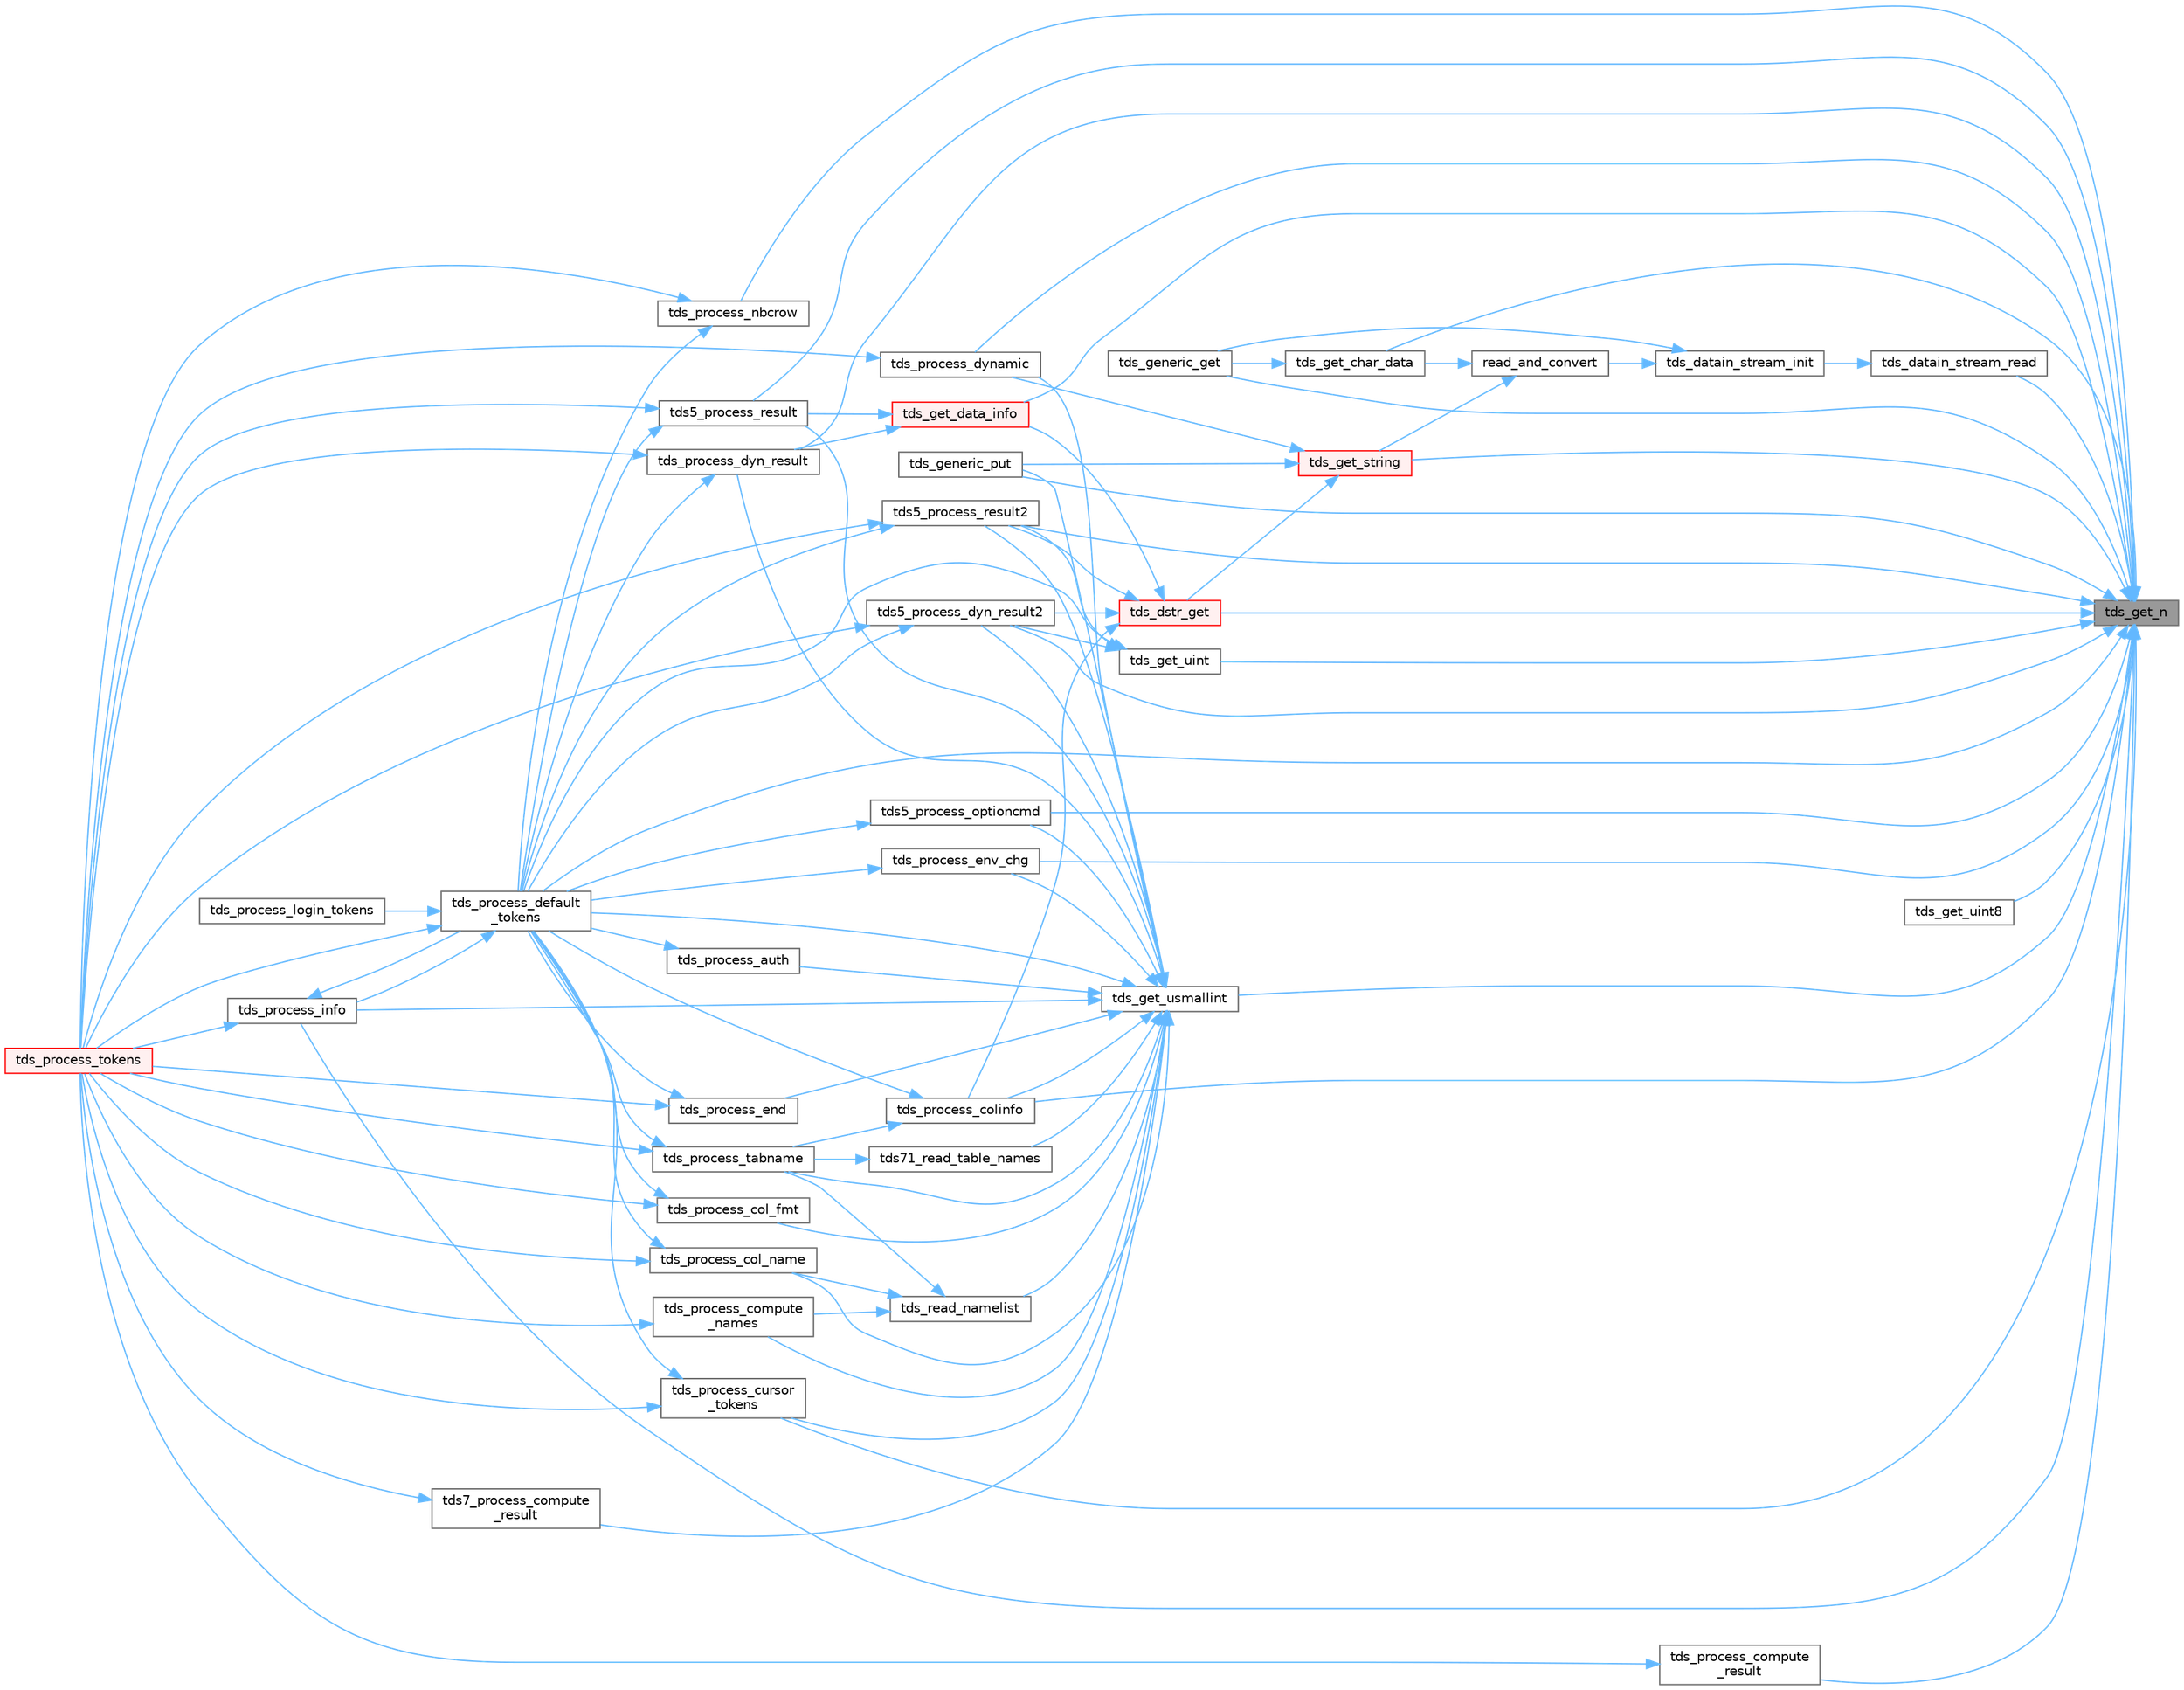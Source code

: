 digraph "tds_get_n"
{
 // LATEX_PDF_SIZE
  bgcolor="transparent";
  edge [fontname=Helvetica,fontsize=10,labelfontname=Helvetica,labelfontsize=10];
  node [fontname=Helvetica,fontsize=10,shape=box,height=0.2,width=0.4];
  rankdir="RL";
  Node1 [id="Node000001",label="tds_get_n",height=0.2,width=0.4,color="gray40", fillcolor="grey60", style="filled", fontcolor="black",tooltip="Get N bytes from the buffer and return them in the already allocated space   given to us."];
  Node1 -> Node2 [id="edge1_Node000001_Node000002",dir="back",color="steelblue1",style="solid",tooltip=" "];
  Node2 [id="Node000002",label="tds5_process_dyn_result2",height=0.2,width=0.4,color="grey40", fillcolor="white", style="filled",URL="$a00580.html#gae688b515631141acfbc41bbb91c8b921",tooltip="Process new TDS 5.0 token for describing output parameters."];
  Node2 -> Node3 [id="edge2_Node000002_Node000003",dir="back",color="steelblue1",style="solid",tooltip=" "];
  Node3 [id="Node000003",label="tds_process_default\l_tokens",height=0.2,width=0.4,color="grey40", fillcolor="white", style="filled",URL="$a00580.html#ga39453d084f3f780ac4602d4abf2839f7",tooltip="tds_process_default_tokens() is a catch all function that is called to process tokens not known to ot..."];
  Node3 -> Node4 [id="edge3_Node000003_Node000004",dir="back",color="steelblue1",style="solid",tooltip=" "];
  Node4 [id="Node000004",label="tds_process_info",height=0.2,width=0.4,color="grey40", fillcolor="white", style="filled",URL="$a00580.html#ga65a2316369529731732f200c190d05d6",tooltip="tds_process_info() is called for INFO, ERR, or EED tokens and is responsible for calling the CLI's me..."];
  Node4 -> Node3 [id="edge4_Node000004_Node000003",dir="back",color="steelblue1",style="solid",tooltip=" "];
  Node4 -> Node5 [id="edge5_Node000004_Node000005",dir="back",color="steelblue1",style="solid",tooltip=" "];
  Node5 [id="Node000005",label="tds_process_tokens",height=0.2,width=0.4,color="red", fillcolor="#FFF0F0", style="filled",URL="$a00580.html#gabfc9de1d1fe718818caf63a4be4035a6",tooltip="process all streams."];
  Node3 -> Node37 [id="edge6_Node000003_Node000037",dir="back",color="steelblue1",style="solid",tooltip=" "];
  Node37 [id="Node000037",label="tds_process_login_tokens",height=0.2,width=0.4,color="grey40", fillcolor="white", style="filled",URL="$a00580.html#ga93945b42d45ee28ae1296b35a1c1e9bb",tooltip="tds_process_login_tokens() is called after sending the login packet to the server."];
  Node3 -> Node5 [id="edge7_Node000003_Node000005",dir="back",color="steelblue1",style="solid",tooltip=" "];
  Node2 -> Node5 [id="edge8_Node000002_Node000005",dir="back",color="steelblue1",style="solid",tooltip=" "];
  Node1 -> Node38 [id="edge9_Node000001_Node000038",dir="back",color="steelblue1",style="solid",tooltip=" "];
  Node38 [id="Node000038",label="tds5_process_optioncmd",height=0.2,width=0.4,color="grey40", fillcolor="white", style="filled",URL="$a00580.html#gaa6a7e5aeb10a1322911c47be9c43e2d2",tooltip="Process option cmd results."];
  Node38 -> Node3 [id="edge10_Node000038_Node000003",dir="back",color="steelblue1",style="solid",tooltip=" "];
  Node1 -> Node39 [id="edge11_Node000001_Node000039",dir="back",color="steelblue1",style="solid",tooltip=" "];
  Node39 [id="Node000039",label="tds5_process_result",height=0.2,width=0.4,color="grey40", fillcolor="white", style="filled",URL="$a00580.html#ga547b2f48659f77a69aa802d861ac827d",tooltip="tds5_process_result() is the TDS 5.0 result set processing routine."];
  Node39 -> Node3 [id="edge12_Node000039_Node000003",dir="back",color="steelblue1",style="solid",tooltip=" "];
  Node39 -> Node5 [id="edge13_Node000039_Node000005",dir="back",color="steelblue1",style="solid",tooltip=" "];
  Node1 -> Node40 [id="edge14_Node000001_Node000040",dir="back",color="steelblue1",style="solid",tooltip=" "];
  Node40 [id="Node000040",label="tds5_process_result2",height=0.2,width=0.4,color="grey40", fillcolor="white", style="filled",URL="$a00580.html#gabe2bdd5a41ce067cb31aef18ff81cb1c",tooltip="tds5_process_result2() is the new TDS 5.0 result set processing routine."];
  Node40 -> Node3 [id="edge15_Node000040_Node000003",dir="back",color="steelblue1",style="solid",tooltip=" "];
  Node40 -> Node5 [id="edge16_Node000040_Node000005",dir="back",color="steelblue1",style="solid",tooltip=" "];
  Node1 -> Node41 [id="edge17_Node000001_Node000041",dir="back",color="steelblue1",style="solid",tooltip=" "];
  Node41 [id="Node000041",label="tds_datain_stream_read",height=0.2,width=0.4,color="grey40", fillcolor="white", style="filled",URL="$a01467.html#a04b537d889f7d4c9b9701eb81baf7efd",tooltip="Reads data from network for input stream."];
  Node41 -> Node42 [id="edge18_Node000041_Node000042",dir="back",color="steelblue1",style="solid",tooltip=" "];
  Node42 [id="Node000042",label="tds_datain_stream_init",height=0.2,width=0.4,color="grey40", fillcolor="white", style="filled",URL="$a01467.html#abc3a77c8aa28842e7f28583cbabc1415",tooltip="Initialize a data input stream."];
  Node42 -> Node43 [id="edge19_Node000042_Node000043",dir="back",color="steelblue1",style="solid",tooltip=" "];
  Node43 [id="Node000043",label="read_and_convert",height=0.2,width=0.4,color="grey40", fillcolor="white", style="filled",URL="$a00579.html#ga676c4dee6522815b16fdc8e448e43590",tooltip="For UTF-8 and similar, tds_iconv() may encounter a partial sequence when the chunk boundary is not al..."];
  Node43 -> Node44 [id="edge20_Node000043_Node000044",dir="back",color="steelblue1",style="solid",tooltip=" "];
  Node44 [id="Node000044",label="tds_get_char_data",height=0.2,width=0.4,color="grey40", fillcolor="white", style="filled",URL="$a00579.html#ga8d214089b6e97fc0da5e0be09f216d73",tooltip="Fetch character data the wire."];
  Node44 -> Node45 [id="edge21_Node000044_Node000045",dir="back",color="steelblue1",style="solid",tooltip=" "];
  Node45 [id="Node000045",label="tds_generic_get",height=0.2,width=0.4,color="grey40", fillcolor="white", style="filled",URL="$a00260.html#abac4d689e0e31e80587f89247c6395a4",tooltip="Read a data from wire."];
  Node43 -> Node46 [id="edge22_Node000043_Node000046",dir="back",color="steelblue1",style="solid",tooltip=" "];
  Node46 [id="Node000046",label="tds_get_string",height=0.2,width=0.4,color="red", fillcolor="#FFF0F0", style="filled",URL="$a00579.html#ga90f080e6e9448feac15dee1370d66802",tooltip="Fetch a string from the wire."];
  Node46 -> Node54 [id="edge23_Node000046_Node000054",dir="back",color="steelblue1",style="solid",tooltip=" "];
  Node54 [id="Node000054",label="tds_dstr_get",height=0.2,width=0.4,color="red", fillcolor="#FFF0F0", style="filled",URL="$a00579.html#ga017c427e9599c031be5c555cb32abe2c",tooltip="Reads a string from wire and put in a DSTR."];
  Node54 -> Node2 [id="edge24_Node000054_Node000002",dir="back",color="steelblue1",style="solid",tooltip=" "];
  Node54 -> Node40 [id="edge25_Node000054_Node000040",dir="back",color="steelblue1",style="solid",tooltip=" "];
  Node54 -> Node58 [id="edge26_Node000054_Node000058",dir="back",color="steelblue1",style="solid",tooltip=" "];
  Node58 [id="Node000058",label="tds_get_data_info",height=0.2,width=0.4,color="red", fillcolor="#FFF0F0", style="filled",URL="$a00580.html#gad9b6b86f48be077fb44ac603845a0c27",tooltip="Reads data metadata from wire."];
  Node58 -> Node39 [id="edge27_Node000058_Node000039",dir="back",color="steelblue1",style="solid",tooltip=" "];
  Node58 -> Node59 [id="edge28_Node000058_Node000059",dir="back",color="steelblue1",style="solid",tooltip=" "];
  Node59 [id="Node000059",label="tds_process_dyn_result",height=0.2,width=0.4,color="grey40", fillcolor="white", style="filled",URL="$a00580.html#ga416cf119c1d4a0fca27dc5b50c261358",tooltip="Process results from dynamic."];
  Node59 -> Node3 [id="edge29_Node000059_Node000003",dir="back",color="steelblue1",style="solid",tooltip=" "];
  Node59 -> Node5 [id="edge30_Node000059_Node000005",dir="back",color="steelblue1",style="solid",tooltip=" "];
  Node54 -> Node62 [id="edge31_Node000054_Node000062",dir="back",color="steelblue1",style="solid",tooltip=" "];
  Node62 [id="Node000062",label="tds_process_colinfo",height=0.2,width=0.4,color="grey40", fillcolor="white", style="filled",URL="$a00580.html#ga22c7f413d43fc0d511e122a3de389166",tooltip="Reads column information."];
  Node62 -> Node3 [id="edge32_Node000062_Node000003",dir="back",color="steelblue1",style="solid",tooltip=" "];
  Node62 -> Node49 [id="edge33_Node000062_Node000049",dir="back",color="steelblue1",style="solid",tooltip=" "];
  Node49 [id="Node000049",label="tds_process_tabname",height=0.2,width=0.4,color="grey40", fillcolor="white", style="filled",URL="$a00580.html#gaeec59bca9bd0c5388e245f0d19d9c81a",tooltip="Process list of table from network."];
  Node49 -> Node3 [id="edge34_Node000049_Node000003",dir="back",color="steelblue1",style="solid",tooltip=" "];
  Node49 -> Node5 [id="edge35_Node000049_Node000005",dir="back",color="steelblue1",style="solid",tooltip=" "];
  Node46 -> Node63 [id="edge36_Node000046_Node000063",dir="back",color="steelblue1",style="solid",tooltip=" "];
  Node63 [id="Node000063",label="tds_generic_put",height=0.2,width=0.4,color="grey40", fillcolor="white", style="filled",URL="$a00260.html#a84e17808683ba2dd956e811a42e23176",tooltip="Write data to wire."];
  Node46 -> Node64 [id="edge37_Node000046_Node000064",dir="back",color="steelblue1",style="solid",tooltip=" "];
  Node64 [id="Node000064",label="tds_process_dynamic",height=0.2,width=0.4,color="grey40", fillcolor="white", style="filled",URL="$a00580.html#ga5cfc0340d8d717e67f60037e029b2142",tooltip="tds_process_dynamic() finds the element of the dyns array for the id"];
  Node64 -> Node5 [id="edge38_Node000064_Node000005",dir="back",color="steelblue1",style="solid",tooltip=" "];
  Node42 -> Node45 [id="edge39_Node000042_Node000045",dir="back",color="steelblue1",style="solid",tooltip=" "];
  Node1 -> Node54 [id="edge40_Node000001_Node000054",dir="back",color="steelblue1",style="solid",tooltip=" "];
  Node1 -> Node45 [id="edge41_Node000001_Node000045",dir="back",color="steelblue1",style="solid",tooltip=" "];
  Node1 -> Node63 [id="edge42_Node000001_Node000063",dir="back",color="steelblue1",style="solid",tooltip=" "];
  Node1 -> Node44 [id="edge43_Node000001_Node000044",dir="back",color="steelblue1",style="solid",tooltip=" "];
  Node1 -> Node58 [id="edge44_Node000001_Node000058",dir="back",color="steelblue1",style="solid",tooltip=" "];
  Node1 -> Node46 [id="edge45_Node000001_Node000046",dir="back",color="steelblue1",style="solid",tooltip=" "];
  Node1 -> Node65 [id="edge46_Node000001_Node000065",dir="back",color="steelblue1",style="solid",tooltip=" "];
  Node65 [id="Node000065",label="tds_get_uint",height=0.2,width=0.4,color="grey40", fillcolor="white", style="filled",URL="$a00579.html#ga9ac121c269e203337a48c5bf8afc48c3",tooltip="Get an int32 from the server."];
  Node65 -> Node2 [id="edge47_Node000065_Node000002",dir="back",color="steelblue1",style="solid",tooltip=" "];
  Node65 -> Node40 [id="edge48_Node000065_Node000040",dir="back",color="steelblue1",style="solid",tooltip=" "];
  Node65 -> Node3 [id="edge49_Node000065_Node000003",dir="back",color="steelblue1",style="solid",tooltip=" "];
  Node1 -> Node66 [id="edge50_Node000001_Node000066",dir="back",color="steelblue1",style="solid",tooltip=" "];
  Node66 [id="Node000066",label="tds_get_uint8",height=0.2,width=0.4,color="grey40", fillcolor="white", style="filled",URL="$a00579.html#ga8ab6c87318eaf15ea17a9575763f7809",tooltip="Get an uint64 from the server."];
  Node1 -> Node67 [id="edge51_Node000001_Node000067",dir="back",color="steelblue1",style="solid",tooltip=" "];
  Node67 [id="Node000067",label="tds_get_usmallint",height=0.2,width=0.4,color="grey40", fillcolor="white", style="filled",URL="$a00579.html#gad38aa5b9547817854ccba1fcc7855861",tooltip="Get an int16 from the server."];
  Node67 -> Node2 [id="edge52_Node000067_Node000002",dir="back",color="steelblue1",style="solid",tooltip=" "];
  Node67 -> Node38 [id="edge53_Node000067_Node000038",dir="back",color="steelblue1",style="solid",tooltip=" "];
  Node67 -> Node39 [id="edge54_Node000067_Node000039",dir="back",color="steelblue1",style="solid",tooltip=" "];
  Node67 -> Node40 [id="edge55_Node000067_Node000040",dir="back",color="steelblue1",style="solid",tooltip=" "];
  Node67 -> Node48 [id="edge56_Node000067_Node000048",dir="back",color="steelblue1",style="solid",tooltip=" "];
  Node48 [id="Node000048",label="tds71_read_table_names",height=0.2,width=0.4,color="grey40", fillcolor="white", style="filled",URL="$a00580.html#ga7482b5730d880fcedbe9fcd609a550ce",tooltip="Reads table names for TDS 7.1+."];
  Node48 -> Node49 [id="edge57_Node000048_Node000049",dir="back",color="steelblue1",style="solid",tooltip=" "];
  Node67 -> Node56 [id="edge58_Node000067_Node000056",dir="back",color="steelblue1",style="solid",tooltip=" "];
  Node56 [id="Node000056",label="tds7_process_compute\l_result",height=0.2,width=0.4,color="grey40", fillcolor="white", style="filled",URL="$a00580.html#ga6728e344caa20aea1def85f58dea138b",tooltip="tds7_process_compute_result() processes compute result sets for TDS 7/8."];
  Node56 -> Node5 [id="edge59_Node000056_Node000005",dir="back",color="steelblue1",style="solid",tooltip=" "];
  Node67 -> Node63 [id="edge60_Node000067_Node000063",dir="back",color="steelblue1",style="solid",tooltip=" "];
  Node67 -> Node68 [id="edge61_Node000067_Node000068",dir="back",color="steelblue1",style="solid",tooltip=" "];
  Node68 [id="Node000068",label="tds_process_auth",height=0.2,width=0.4,color="grey40", fillcolor="white", style="filled",URL="$a00580.html#ga4e1e52e09b0c27a9b9f53eb6b539afce",tooltip="Process authentication token."];
  Node68 -> Node3 [id="edge62_Node000068_Node000003",dir="back",color="steelblue1",style="solid",tooltip=" "];
  Node67 -> Node69 [id="edge63_Node000067_Node000069",dir="back",color="steelblue1",style="solid",tooltip=" "];
  Node69 [id="Node000069",label="tds_process_col_fmt",height=0.2,width=0.4,color="grey40", fillcolor="white", style="filled",URL="$a00580.html#ga4e3dd9d3614f5f0433b78b761dd68741",tooltip="tds_process_col_fmt() is the other half of result set processing under TDS 4.2."];
  Node69 -> Node3 [id="edge64_Node000069_Node000003",dir="back",color="steelblue1",style="solid",tooltip=" "];
  Node69 -> Node5 [id="edge65_Node000069_Node000005",dir="back",color="steelblue1",style="solid",tooltip=" "];
  Node67 -> Node52 [id="edge66_Node000067_Node000052",dir="back",color="steelblue1",style="solid",tooltip=" "];
  Node52 [id="Node000052",label="tds_process_col_name",height=0.2,width=0.4,color="grey40", fillcolor="white", style="filled",URL="$a00580.html#ga905d2fa5e1b602817bd16bb0fcf9eadb",tooltip="tds_process_col_name() is one half of the result set under TDS 4.2 it contains all the column names,..."];
  Node52 -> Node3 [id="edge67_Node000052_Node000003",dir="back",color="steelblue1",style="solid",tooltip=" "];
  Node52 -> Node5 [id="edge68_Node000052_Node000005",dir="back",color="steelblue1",style="solid",tooltip=" "];
  Node67 -> Node62 [id="edge69_Node000067_Node000062",dir="back",color="steelblue1",style="solid",tooltip=" "];
  Node67 -> Node53 [id="edge70_Node000067_Node000053",dir="back",color="steelblue1",style="solid",tooltip=" "];
  Node53 [id="Node000053",label="tds_process_compute\l_names",height=0.2,width=0.4,color="grey40", fillcolor="white", style="filled",URL="$a00580.html#gae5b3e01f3d665f9e377de091f46f1ab9",tooltip="tds_process_compute_names() processes compute result sets."];
  Node53 -> Node5 [id="edge71_Node000053_Node000005",dir="back",color="steelblue1",style="solid",tooltip=" "];
  Node67 -> Node70 [id="edge72_Node000067_Node000070",dir="back",color="steelblue1",style="solid",tooltip=" "];
  Node70 [id="Node000070",label="tds_process_cursor\l_tokens",height=0.2,width=0.4,color="grey40", fillcolor="white", style="filled",URL="$a00580.html#ga315d875d90c64d12d61fc9e33b4dee96",tooltip="Reads cursor command results."];
  Node70 -> Node3 [id="edge73_Node000070_Node000003",dir="back",color="steelblue1",style="solid",tooltip=" "];
  Node70 -> Node5 [id="edge74_Node000070_Node000005",dir="back",color="steelblue1",style="solid",tooltip=" "];
  Node67 -> Node3 [id="edge75_Node000067_Node000003",dir="back",color="steelblue1",style="solid",tooltip=" "];
  Node67 -> Node59 [id="edge76_Node000067_Node000059",dir="back",color="steelblue1",style="solid",tooltip=" "];
  Node67 -> Node64 [id="edge77_Node000067_Node000064",dir="back",color="steelblue1",style="solid",tooltip=" "];
  Node67 -> Node34 [id="edge78_Node000067_Node000034",dir="back",color="steelblue1",style="solid",tooltip=" "];
  Node34 [id="Node000034",label="tds_process_end",height=0.2,width=0.4,color="grey40", fillcolor="white", style="filled",URL="$a00580.html#ga7a081cf9bb8f04ead12f0299fb7c4cd9",tooltip="tds_process_end() processes any of the DONE, DONEPROC, or DONEINPROC tokens."];
  Node34 -> Node3 [id="edge79_Node000034_Node000003",dir="back",color="steelblue1",style="solid",tooltip=" "];
  Node34 -> Node5 [id="edge80_Node000034_Node000005",dir="back",color="steelblue1",style="solid",tooltip=" "];
  Node67 -> Node50 [id="edge81_Node000067_Node000050",dir="back",color="steelblue1",style="solid",tooltip=" "];
  Node50 [id="Node000050",label="tds_process_env_chg",height=0.2,width=0.4,color="grey40", fillcolor="white", style="filled",URL="$a00580.html#ga3e1b4df4410a86a563a8c155e7799720",tooltip="tds_process_env_chg() when ever certain things change on the server, such as database,..."];
  Node50 -> Node3 [id="edge82_Node000050_Node000003",dir="back",color="steelblue1",style="solid",tooltip=" "];
  Node67 -> Node4 [id="edge83_Node000067_Node000004",dir="back",color="steelblue1",style="solid",tooltip=" "];
  Node67 -> Node49 [id="edge84_Node000067_Node000049",dir="back",color="steelblue1",style="solid",tooltip=" "];
  Node67 -> Node51 [id="edge85_Node000067_Node000051",dir="back",color="steelblue1",style="solid",tooltip=" "];
  Node51 [id="Node000051",label="tds_read_namelist",height=0.2,width=0.4,color="grey40", fillcolor="white", style="filled",URL="$a00580.html#gaeaaed2ea1d8c827da1a0f5b419524ae1",tooltip="Reads list of names (usually table names)"];
  Node51 -> Node52 [id="edge86_Node000051_Node000052",dir="back",color="steelblue1",style="solid",tooltip=" "];
  Node51 -> Node53 [id="edge87_Node000051_Node000053",dir="back",color="steelblue1",style="solid",tooltip=" "];
  Node51 -> Node49 [id="edge88_Node000051_Node000049",dir="back",color="steelblue1",style="solid",tooltip=" "];
  Node1 -> Node62 [id="edge89_Node000001_Node000062",dir="back",color="steelblue1",style="solid",tooltip=" "];
  Node1 -> Node71 [id="edge90_Node000001_Node000071",dir="back",color="steelblue1",style="solid",tooltip=" "];
  Node71 [id="Node000071",label="tds_process_compute\l_result",height=0.2,width=0.4,color="grey40", fillcolor="white", style="filled",URL="$a00580.html#gae3368ea80d0d8b13791ceb13ee5f19c9",tooltip="tds_process_compute_result() processes compute result sets."];
  Node71 -> Node5 [id="edge91_Node000071_Node000005",dir="back",color="steelblue1",style="solid",tooltip=" "];
  Node1 -> Node70 [id="edge92_Node000001_Node000070",dir="back",color="steelblue1",style="solid",tooltip=" "];
  Node1 -> Node3 [id="edge93_Node000001_Node000003",dir="back",color="steelblue1",style="solid",tooltip=" "];
  Node1 -> Node59 [id="edge94_Node000001_Node000059",dir="back",color="steelblue1",style="solid",tooltip=" "];
  Node1 -> Node64 [id="edge95_Node000001_Node000064",dir="back",color="steelblue1",style="solid",tooltip=" "];
  Node1 -> Node50 [id="edge96_Node000001_Node000050",dir="back",color="steelblue1",style="solid",tooltip=" "];
  Node1 -> Node4 [id="edge97_Node000001_Node000004",dir="back",color="steelblue1",style="solid",tooltip=" "];
  Node1 -> Node72 [id="edge98_Node000001_Node000072",dir="back",color="steelblue1",style="solid",tooltip=" "];
  Node72 [id="Node000072",label="tds_process_nbcrow",height=0.2,width=0.4,color="grey40", fillcolor="white", style="filled",URL="$a00580.html#gaf7264c9eb3aa7a73358a4c65f02d3d3c",tooltip="tds_process_nbcrow() processes rows and places them in the row buffer."];
  Node72 -> Node3 [id="edge99_Node000072_Node000003",dir="back",color="steelblue1",style="solid",tooltip=" "];
  Node72 -> Node5 [id="edge100_Node000072_Node000005",dir="back",color="steelblue1",style="solid",tooltip=" "];
}
